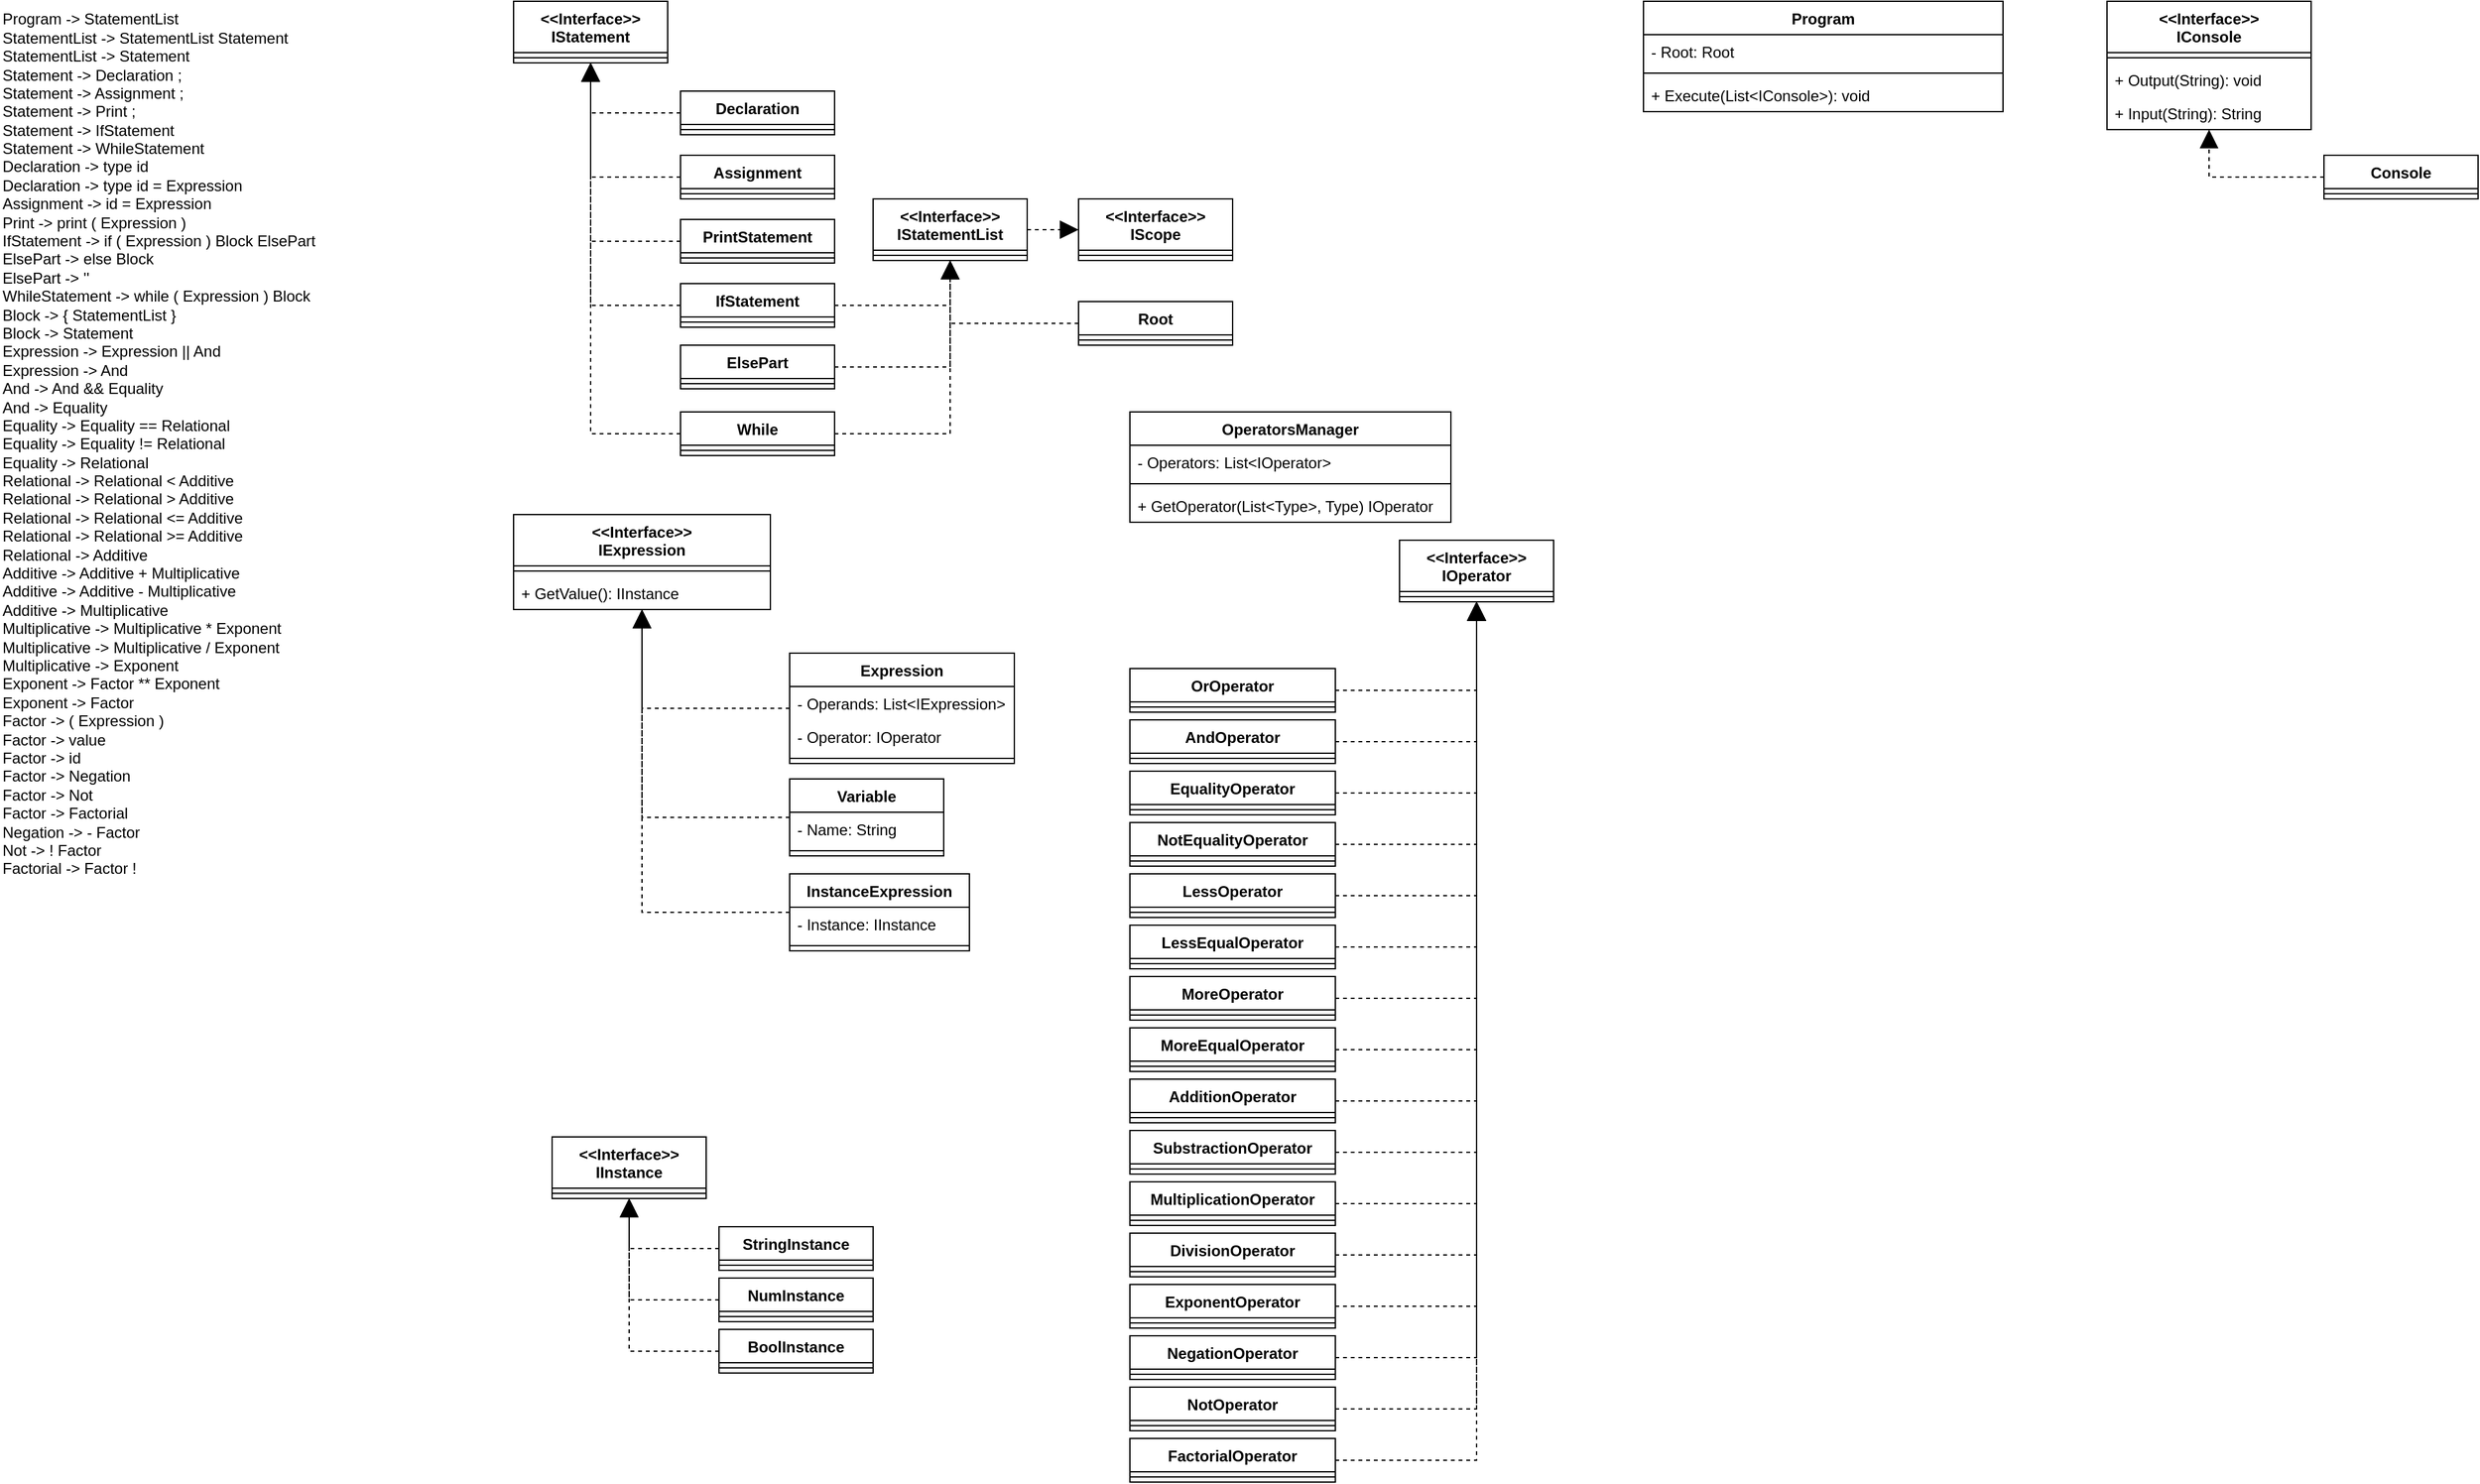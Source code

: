 <mxfile version="24.1.0" type="device">
  <diagram id="C5RBs43oDa-KdzZeNtuy" name="Page-1">
    <mxGraphModel dx="4540" dy="2347" grid="1" gridSize="10" guides="1" tooltips="1" connect="1" arrows="1" fold="1" page="1" pageScale="1" pageWidth="827" pageHeight="1169" math="0" shadow="0">
      <root>
        <mxCell id="WIyWlLk6GJQsqaUBKTNV-0" />
        <mxCell id="WIyWlLk6GJQsqaUBKTNV-1" parent="WIyWlLk6GJQsqaUBKTNV-0" />
        <mxCell id="Ax5wIYKiButKGOW5LQg--2" value="&amp;lt;&amp;lt;Interface&amp;gt;&amp;gt;&lt;br&gt;IStatement" style="swimlane;fontStyle=1;align=center;verticalAlign=top;childLayout=stackLayout;horizontal=1;startSize=40;horizontalStack=0;resizeParent=1;resizeParentMax=0;resizeLast=0;collapsible=1;marginBottom=0;whiteSpace=wrap;html=1;" parent="WIyWlLk6GJQsqaUBKTNV-1" vertex="1">
          <mxGeometry width="120" height="48" as="geometry">
            <mxRectangle x="430" y="60" width="110" height="40" as="alternateBounds" />
          </mxGeometry>
        </mxCell>
        <mxCell id="Ax5wIYKiButKGOW5LQg--3" value="" style="line;strokeWidth=1;fillColor=none;align=left;verticalAlign=middle;spacingTop=-1;spacingLeft=3;spacingRight=3;rotatable=0;labelPosition=right;points=[];portConstraint=eastwest;strokeColor=inherit;" parent="Ax5wIYKiButKGOW5LQg--2" vertex="1">
          <mxGeometry y="40" width="120" height="8" as="geometry" />
        </mxCell>
        <mxCell id="Ax5wIYKiButKGOW5LQg--4" value="&amp;lt;&amp;lt;Interface&amp;gt;&amp;gt;&lt;br&gt;IStatementList" style="swimlane;fontStyle=1;align=center;verticalAlign=top;childLayout=stackLayout;horizontal=1;startSize=40;horizontalStack=0;resizeParent=1;resizeParentMax=0;resizeLast=0;collapsible=1;marginBottom=0;whiteSpace=wrap;html=1;" parent="WIyWlLk6GJQsqaUBKTNV-1" vertex="1">
          <mxGeometry x="280" y="154" width="120" height="48" as="geometry">
            <mxRectangle x="430" y="60" width="110" height="40" as="alternateBounds" />
          </mxGeometry>
        </mxCell>
        <mxCell id="Ax5wIYKiButKGOW5LQg--5" value="" style="line;strokeWidth=1;fillColor=none;align=left;verticalAlign=middle;spacingTop=-1;spacingLeft=3;spacingRight=3;rotatable=0;labelPosition=right;points=[];portConstraint=eastwest;strokeColor=inherit;" parent="Ax5wIYKiButKGOW5LQg--4" vertex="1">
          <mxGeometry y="40" width="120" height="8" as="geometry" />
        </mxCell>
        <mxCell id="Ax5wIYKiButKGOW5LQg--6" value="Declaration" style="swimlane;fontStyle=1;align=center;verticalAlign=top;childLayout=stackLayout;horizontal=1;startSize=26;horizontalStack=0;resizeParent=1;resizeParentMax=0;resizeLast=0;collapsible=1;marginBottom=0;whiteSpace=wrap;html=1;" parent="WIyWlLk6GJQsqaUBKTNV-1" vertex="1">
          <mxGeometry x="130" y="70" width="120" height="34" as="geometry" />
        </mxCell>
        <mxCell id="Ax5wIYKiButKGOW5LQg--7" value="" style="line;strokeWidth=1;fillColor=none;align=left;verticalAlign=middle;spacingTop=-1;spacingLeft=3;spacingRight=3;rotatable=0;labelPosition=right;points=[];portConstraint=eastwest;strokeColor=inherit;" parent="Ax5wIYKiButKGOW5LQg--6" vertex="1">
          <mxGeometry y="26" width="120" height="8" as="geometry" />
        </mxCell>
        <mxCell id="Ax5wIYKiButKGOW5LQg--8" value="Assignment" style="swimlane;fontStyle=1;align=center;verticalAlign=top;childLayout=stackLayout;horizontal=1;startSize=26;horizontalStack=0;resizeParent=1;resizeParentMax=0;resizeLast=0;collapsible=1;marginBottom=0;whiteSpace=wrap;html=1;" parent="WIyWlLk6GJQsqaUBKTNV-1" vertex="1">
          <mxGeometry x="130" y="120" width="120" height="34" as="geometry" />
        </mxCell>
        <mxCell id="Ax5wIYKiButKGOW5LQg--9" value="" style="line;strokeWidth=1;fillColor=none;align=left;verticalAlign=middle;spacingTop=-1;spacingLeft=3;spacingRight=3;rotatable=0;labelPosition=right;points=[];portConstraint=eastwest;strokeColor=inherit;" parent="Ax5wIYKiButKGOW5LQg--8" vertex="1">
          <mxGeometry y="26" width="120" height="8" as="geometry" />
        </mxCell>
        <mxCell id="Ax5wIYKiButKGOW5LQg--10" value="" style="endArrow=block;dashed=1;endFill=1;endSize=12;html=1;rounded=0;edgeStyle=orthogonalEdgeStyle;elbow=vertical;" parent="WIyWlLk6GJQsqaUBKTNV-1" source="Ax5wIYKiButKGOW5LQg--6" target="Ax5wIYKiButKGOW5LQg--2" edge="1">
          <mxGeometry width="160" relative="1" as="geometry">
            <mxPoint x="250" y="30.0" as="sourcePoint" />
            <mxPoint x="360" y="30.0" as="targetPoint" />
          </mxGeometry>
        </mxCell>
        <mxCell id="Ax5wIYKiButKGOW5LQg--12" value="" style="endArrow=block;dashed=1;endFill=1;endSize=12;html=1;rounded=0;edgeStyle=orthogonalEdgeStyle;elbow=vertical;" parent="WIyWlLk6GJQsqaUBKTNV-1" source="Ax5wIYKiButKGOW5LQg--8" target="Ax5wIYKiButKGOW5LQg--2" edge="1">
          <mxGeometry width="160" relative="1" as="geometry">
            <mxPoint x="330" y="200.0" as="sourcePoint" />
            <mxPoint x="440" y="200.0" as="targetPoint" />
          </mxGeometry>
        </mxCell>
        <mxCell id="Ax5wIYKiButKGOW5LQg--13" value="PrintStatement" style="swimlane;fontStyle=1;align=center;verticalAlign=top;childLayout=stackLayout;horizontal=1;startSize=26;horizontalStack=0;resizeParent=1;resizeParentMax=0;resizeLast=0;collapsible=1;marginBottom=0;whiteSpace=wrap;html=1;" parent="WIyWlLk6GJQsqaUBKTNV-1" vertex="1">
          <mxGeometry x="130" y="170" width="120" height="34" as="geometry" />
        </mxCell>
        <mxCell id="Ax5wIYKiButKGOW5LQg--14" value="" style="line;strokeWidth=1;fillColor=none;align=left;verticalAlign=middle;spacingTop=-1;spacingLeft=3;spacingRight=3;rotatable=0;labelPosition=right;points=[];portConstraint=eastwest;strokeColor=inherit;" parent="Ax5wIYKiButKGOW5LQg--13" vertex="1">
          <mxGeometry y="26" width="120" height="8" as="geometry" />
        </mxCell>
        <mxCell id="Ax5wIYKiButKGOW5LQg--15" value="" style="endArrow=block;dashed=1;endFill=1;endSize=12;html=1;rounded=0;edgeStyle=orthogonalEdgeStyle;elbow=vertical;" parent="WIyWlLk6GJQsqaUBKTNV-1" source="Ax5wIYKiButKGOW5LQg--13" target="Ax5wIYKiButKGOW5LQg--2" edge="1">
          <mxGeometry width="160" relative="1" as="geometry">
            <mxPoint x="260" y="290.0" as="sourcePoint" />
            <mxPoint x="370" y="290.0" as="targetPoint" />
          </mxGeometry>
        </mxCell>
        <mxCell id="Ax5wIYKiButKGOW5LQg--18" value="While" style="swimlane;fontStyle=1;align=center;verticalAlign=top;childLayout=stackLayout;horizontal=1;startSize=26;horizontalStack=0;resizeParent=1;resizeParentMax=0;resizeLast=0;collapsible=1;marginBottom=0;whiteSpace=wrap;html=1;" parent="WIyWlLk6GJQsqaUBKTNV-1" vertex="1">
          <mxGeometry x="130" y="320" width="120" height="34" as="geometry" />
        </mxCell>
        <mxCell id="Ax5wIYKiButKGOW5LQg--19" value="" style="line;strokeWidth=1;fillColor=none;align=left;verticalAlign=middle;spacingTop=-1;spacingLeft=3;spacingRight=3;rotatable=0;labelPosition=right;points=[];portConstraint=eastwest;strokeColor=inherit;" parent="Ax5wIYKiButKGOW5LQg--18" vertex="1">
          <mxGeometry y="26" width="120" height="8" as="geometry" />
        </mxCell>
        <mxCell id="Ax5wIYKiButKGOW5LQg--21" value="" style="endArrow=block;dashed=1;endFill=1;endSize=12;html=1;rounded=0;edgeStyle=orthogonalEdgeStyle;elbow=vertical;" parent="WIyWlLk6GJQsqaUBKTNV-1" source="Ax5wIYKiButKGOW5LQg--18" target="Ax5wIYKiButKGOW5LQg--2" edge="1">
          <mxGeometry width="160" relative="1" as="geometry">
            <mxPoint x="40" y="290.0" as="sourcePoint" />
            <mxPoint x="150" y="290.0" as="targetPoint" />
          </mxGeometry>
        </mxCell>
        <mxCell id="Ax5wIYKiButKGOW5LQg--23" value="IfStatement" style="swimlane;fontStyle=1;align=center;verticalAlign=top;childLayout=stackLayout;horizontal=1;startSize=26;horizontalStack=0;resizeParent=1;resizeParentMax=0;resizeLast=0;collapsible=1;marginBottom=0;whiteSpace=wrap;html=1;" parent="WIyWlLk6GJQsqaUBKTNV-1" vertex="1">
          <mxGeometry x="130" y="220" width="120" height="34" as="geometry" />
        </mxCell>
        <mxCell id="Ax5wIYKiButKGOW5LQg--24" value="" style="line;strokeWidth=1;fillColor=none;align=left;verticalAlign=middle;spacingTop=-1;spacingLeft=3;spacingRight=3;rotatable=0;labelPosition=right;points=[];portConstraint=eastwest;strokeColor=inherit;" parent="Ax5wIYKiButKGOW5LQg--23" vertex="1">
          <mxGeometry y="26" width="120" height="8" as="geometry" />
        </mxCell>
        <mxCell id="Ax5wIYKiButKGOW5LQg--25" value="ElsePart" style="swimlane;fontStyle=1;align=center;verticalAlign=top;childLayout=stackLayout;horizontal=1;startSize=26;horizontalStack=0;resizeParent=1;resizeParentMax=0;resizeLast=0;collapsible=1;marginBottom=0;whiteSpace=wrap;html=1;" parent="WIyWlLk6GJQsqaUBKTNV-1" vertex="1">
          <mxGeometry x="130" y="268" width="120" height="34" as="geometry" />
        </mxCell>
        <mxCell id="Ax5wIYKiButKGOW5LQg--26" value="" style="line;strokeWidth=1;fillColor=none;align=left;verticalAlign=middle;spacingTop=-1;spacingLeft=3;spacingRight=3;rotatable=0;labelPosition=right;points=[];portConstraint=eastwest;strokeColor=inherit;" parent="Ax5wIYKiButKGOW5LQg--25" vertex="1">
          <mxGeometry y="26" width="120" height="8" as="geometry" />
        </mxCell>
        <mxCell id="Ax5wIYKiButKGOW5LQg--27" value="" style="endArrow=block;dashed=1;endFill=1;endSize=12;html=1;rounded=0;edgeStyle=orthogonalEdgeStyle;elbow=vertical;" parent="WIyWlLk6GJQsqaUBKTNV-1" source="Ax5wIYKiButKGOW5LQg--23" target="Ax5wIYKiButKGOW5LQg--2" edge="1">
          <mxGeometry width="160" relative="1" as="geometry">
            <mxPoint x="340" y="240.0" as="sourcePoint" />
            <mxPoint x="450" y="240.0" as="targetPoint" />
          </mxGeometry>
        </mxCell>
        <mxCell id="Ax5wIYKiButKGOW5LQg--29" value="" style="endArrow=block;dashed=1;endFill=1;endSize=12;html=1;rounded=0;edgeStyle=orthogonalEdgeStyle;elbow=vertical;" parent="WIyWlLk6GJQsqaUBKTNV-1" source="Ax5wIYKiButKGOW5LQg--23" target="Ax5wIYKiButKGOW5LQg--4" edge="1">
          <mxGeometry width="160" relative="1" as="geometry">
            <mxPoint x="330" y="330.0" as="sourcePoint" />
            <mxPoint x="440" y="330.0" as="targetPoint" />
          </mxGeometry>
        </mxCell>
        <mxCell id="Ax5wIYKiButKGOW5LQg--30" value="" style="endArrow=block;dashed=1;endFill=1;endSize=12;html=1;rounded=0;edgeStyle=orthogonalEdgeStyle;elbow=vertical;" parent="WIyWlLk6GJQsqaUBKTNV-1" source="Ax5wIYKiButKGOW5LQg--25" target="Ax5wIYKiButKGOW5LQg--4" edge="1">
          <mxGeometry width="160" relative="1" as="geometry">
            <mxPoint x="290" y="310.0" as="sourcePoint" />
            <mxPoint x="400" y="310.0" as="targetPoint" />
          </mxGeometry>
        </mxCell>
        <mxCell id="Ax5wIYKiButKGOW5LQg--31" value="" style="endArrow=block;dashed=1;endFill=1;endSize=12;html=1;rounded=0;edgeStyle=orthogonalEdgeStyle;elbow=vertical;" parent="WIyWlLk6GJQsqaUBKTNV-1" source="Ax5wIYKiButKGOW5LQg--18" target="Ax5wIYKiButKGOW5LQg--4" edge="1">
          <mxGeometry width="160" relative="1" as="geometry">
            <mxPoint x="210" y="390" as="sourcePoint" />
            <mxPoint x="320" y="390.0" as="targetPoint" />
          </mxGeometry>
        </mxCell>
        <mxCell id="Ax5wIYKiButKGOW5LQg--32" value="&amp;lt;&amp;lt;Interface&amp;gt;&amp;gt;&lt;br&gt;IScope" style="swimlane;fontStyle=1;align=center;verticalAlign=top;childLayout=stackLayout;horizontal=1;startSize=40;horizontalStack=0;resizeParent=1;resizeParentMax=0;resizeLast=0;collapsible=1;marginBottom=0;whiteSpace=wrap;html=1;" parent="WIyWlLk6GJQsqaUBKTNV-1" vertex="1">
          <mxGeometry x="440" y="154" width="120" height="48" as="geometry">
            <mxRectangle x="430" y="60" width="110" height="40" as="alternateBounds" />
          </mxGeometry>
        </mxCell>
        <mxCell id="Ax5wIYKiButKGOW5LQg--33" value="" style="line;strokeWidth=1;fillColor=none;align=left;verticalAlign=middle;spacingTop=-1;spacingLeft=3;spacingRight=3;rotatable=0;labelPosition=right;points=[];portConstraint=eastwest;strokeColor=inherit;" parent="Ax5wIYKiButKGOW5LQg--32" vertex="1">
          <mxGeometry y="40" width="120" height="8" as="geometry" />
        </mxCell>
        <mxCell id="Ax5wIYKiButKGOW5LQg--34" value="Root" style="swimlane;fontStyle=1;align=center;verticalAlign=top;childLayout=stackLayout;horizontal=1;startSize=26;horizontalStack=0;resizeParent=1;resizeParentMax=0;resizeLast=0;collapsible=1;marginBottom=0;whiteSpace=wrap;html=1;" parent="WIyWlLk6GJQsqaUBKTNV-1" vertex="1">
          <mxGeometry x="440" y="234" width="120" height="34" as="geometry" />
        </mxCell>
        <mxCell id="Ax5wIYKiButKGOW5LQg--35" value="" style="line;strokeWidth=1;fillColor=none;align=left;verticalAlign=middle;spacingTop=-1;spacingLeft=3;spacingRight=3;rotatable=0;labelPosition=right;points=[];portConstraint=eastwest;strokeColor=inherit;" parent="Ax5wIYKiButKGOW5LQg--34" vertex="1">
          <mxGeometry y="26" width="120" height="8" as="geometry" />
        </mxCell>
        <mxCell id="Ax5wIYKiButKGOW5LQg--37" value="" style="endArrow=block;dashed=1;endFill=1;endSize=12;html=1;rounded=0;edgeStyle=orthogonalEdgeStyle;elbow=vertical;" parent="WIyWlLk6GJQsqaUBKTNV-1" source="Ax5wIYKiButKGOW5LQg--4" target="Ax5wIYKiButKGOW5LQg--32" edge="1">
          <mxGeometry width="160" relative="1" as="geometry">
            <mxPoint x="440" y="250.0" as="sourcePoint" />
            <mxPoint x="550" y="250.0" as="targetPoint" />
          </mxGeometry>
        </mxCell>
        <mxCell id="Ax5wIYKiButKGOW5LQg--38" value="" style="endArrow=block;dashed=1;endFill=1;endSize=12;html=1;rounded=0;edgeStyle=orthogonalEdgeStyle;elbow=vertical;" parent="WIyWlLk6GJQsqaUBKTNV-1" source="Ax5wIYKiButKGOW5LQg--34" target="Ax5wIYKiButKGOW5LQg--4" edge="1">
          <mxGeometry width="160" relative="1" as="geometry">
            <mxPoint x="330" y="420.0" as="sourcePoint" />
            <mxPoint x="440" y="420.0" as="targetPoint" />
          </mxGeometry>
        </mxCell>
        <mxCell id="Ax5wIYKiButKGOW5LQg--42" value="&lt;div&gt;Program -&amp;gt; StatementList&lt;/div&gt;&lt;div&gt;StatementList -&amp;gt; StatementList Statement&lt;/div&gt;&lt;div&gt;StatementList -&amp;gt; Statement&lt;/div&gt;&lt;div&gt;Statement -&amp;gt; Declaration ;&lt;/div&gt;&lt;div&gt;Statement -&amp;gt; Assignment ;&lt;/div&gt;&lt;div&gt;Statement -&amp;gt; Print ;&lt;/div&gt;&lt;div&gt;Statement -&amp;gt; IfStatement&lt;/div&gt;&lt;div&gt;Statement -&amp;gt; WhileStatement&lt;/div&gt;&lt;div&gt;Declaration -&amp;gt; type id&lt;/div&gt;&lt;div&gt;Declaration -&amp;gt; type id = Expression&lt;/div&gt;&lt;div&gt;Assignment -&amp;gt; id = Expression&lt;/div&gt;&lt;div&gt;Print -&amp;gt; print ( Expression )&lt;/div&gt;&lt;div&gt;IfStatement -&amp;gt; if ( Expression ) Block ElsePart&lt;/div&gt;&lt;div&gt;ElsePart -&amp;gt; else Block&lt;/div&gt;&lt;div&gt;ElsePart -&amp;gt; &#39;&#39;&lt;/div&gt;&lt;div&gt;WhileStatement -&amp;gt; while ( Expression ) Block&lt;/div&gt;&lt;div&gt;Block -&amp;gt; { StatementList }&lt;/div&gt;&lt;div&gt;Block -&amp;gt; Statement&lt;/div&gt;&lt;div&gt;Expression -&amp;gt; Expression || And&lt;/div&gt;&lt;div&gt;Expression -&amp;gt; And&lt;/div&gt;&lt;div&gt;And -&amp;gt; And &amp;amp;&amp;amp; Equality&lt;/div&gt;&lt;div&gt;And -&amp;gt; Equality&lt;/div&gt;&lt;div&gt;Equality -&amp;gt; Equality == Relational&lt;/div&gt;&lt;div&gt;Equality -&amp;gt; Equality != Relational&lt;/div&gt;&lt;div&gt;Equality -&amp;gt; Relational&lt;/div&gt;&lt;div&gt;Relational -&amp;gt; Relational &amp;lt; Additive&lt;/div&gt;&lt;div&gt;Relational -&amp;gt; Relational &amp;gt; Additive&lt;/div&gt;&lt;div&gt;Relational -&amp;gt; Relational &amp;lt;= Additive&lt;/div&gt;&lt;div&gt;Relational -&amp;gt; Relational &amp;gt;= Additive&lt;/div&gt;&lt;div&gt;Relational -&amp;gt; Additive&lt;/div&gt;&lt;div&gt;Additive -&amp;gt; Additive + Multiplicative&lt;/div&gt;&lt;div&gt;Additive -&amp;gt; Additive - Multiplicative&lt;/div&gt;&lt;div&gt;Additive -&amp;gt; Multiplicative&lt;/div&gt;&lt;div&gt;Multiplicative -&amp;gt; Multiplicative * Exponent&lt;/div&gt;&lt;div&gt;Multiplicative -&amp;gt; Multiplicative / Exponent&lt;/div&gt;&lt;div&gt;Multiplicative -&amp;gt; Exponent&lt;/div&gt;&lt;div&gt;Exponent -&amp;gt; Factor ** Exponent&lt;/div&gt;&lt;div&gt;Exponent -&amp;gt; Factor&lt;/div&gt;&lt;div&gt;Factor -&amp;gt; ( Expression )&lt;/div&gt;&lt;div&gt;Factor -&amp;gt; value&lt;/div&gt;&lt;div&gt;Factor -&amp;gt; id&lt;/div&gt;&lt;div&gt;Factor -&amp;gt; Negation&lt;/div&gt;&lt;div&gt;Factor -&amp;gt; Not&lt;/div&gt;&lt;div&gt;Factor -&amp;gt; Factorial&lt;/div&gt;&lt;div&gt;Negation -&amp;gt; - Factor&lt;/div&gt;&lt;div&gt;Not -&amp;gt; ! Factor&lt;/div&gt;&lt;div&gt;Factorial -&amp;gt; Factor !&lt;/div&gt;&lt;div&gt;&lt;/div&gt;" style="text;html=1;align=left;verticalAlign=middle;resizable=0;points=[];autosize=1;strokeColor=none;fillColor=none;" parent="WIyWlLk6GJQsqaUBKTNV-1" vertex="1">
          <mxGeometry x="-400" width="270" height="690" as="geometry" />
        </mxCell>
        <mxCell id="n7szS4Y07oMh0RmyHEz_-0" value="&amp;lt;&amp;lt;Interface&amp;gt;&amp;gt;&lt;br&gt;IExpression" style="swimlane;fontStyle=1;align=center;verticalAlign=top;childLayout=stackLayout;horizontal=1;startSize=40;horizontalStack=0;resizeParent=1;resizeParentMax=0;resizeLast=0;collapsible=1;marginBottom=0;whiteSpace=wrap;html=1;" parent="WIyWlLk6GJQsqaUBKTNV-1" vertex="1">
          <mxGeometry y="400" width="200" height="74" as="geometry">
            <mxRectangle x="430" y="60" width="110" height="40" as="alternateBounds" />
          </mxGeometry>
        </mxCell>
        <mxCell id="n7szS4Y07oMh0RmyHEz_-1" value="" style="line;strokeWidth=1;fillColor=none;align=left;verticalAlign=middle;spacingTop=-1;spacingLeft=3;spacingRight=3;rotatable=0;labelPosition=right;points=[];portConstraint=eastwest;strokeColor=inherit;" parent="n7szS4Y07oMh0RmyHEz_-0" vertex="1">
          <mxGeometry y="40" width="200" height="8" as="geometry" />
        </mxCell>
        <mxCell id="n7szS4Y07oMh0RmyHEz_-4" value="+ GetValue(): IInstance" style="text;strokeColor=none;fillColor=none;align=left;verticalAlign=top;spacingLeft=4;spacingRight=4;overflow=hidden;rotatable=0;points=[[0,0.5],[1,0.5]];portConstraint=eastwest;whiteSpace=wrap;html=1;" parent="n7szS4Y07oMh0RmyHEz_-0" vertex="1">
          <mxGeometry y="48" width="200" height="26" as="geometry" />
        </mxCell>
        <mxCell id="n7szS4Y07oMh0RmyHEz_-5" value="&amp;lt;&amp;lt;Interface&amp;gt;&amp;gt;&lt;br&gt;IInstance" style="swimlane;fontStyle=1;align=center;verticalAlign=top;childLayout=stackLayout;horizontal=1;startSize=40;horizontalStack=0;resizeParent=1;resizeParentMax=0;resizeLast=0;collapsible=1;marginBottom=0;whiteSpace=wrap;html=1;" parent="WIyWlLk6GJQsqaUBKTNV-1" vertex="1">
          <mxGeometry x="30" y="885" width="120" height="48" as="geometry">
            <mxRectangle x="430" y="60" width="110" height="40" as="alternateBounds" />
          </mxGeometry>
        </mxCell>
        <mxCell id="n7szS4Y07oMh0RmyHEz_-6" value="" style="line;strokeWidth=1;fillColor=none;align=left;verticalAlign=middle;spacingTop=-1;spacingLeft=3;spacingRight=3;rotatable=0;labelPosition=right;points=[];portConstraint=eastwest;strokeColor=inherit;" parent="n7szS4Y07oMh0RmyHEz_-5" vertex="1">
          <mxGeometry y="40" width="120" height="8" as="geometry" />
        </mxCell>
        <mxCell id="n7szS4Y07oMh0RmyHEz_-7" value="StringInstance" style="swimlane;fontStyle=1;align=center;verticalAlign=top;childLayout=stackLayout;horizontal=1;startSize=26;horizontalStack=0;resizeParent=1;resizeParentMax=0;resizeLast=0;collapsible=1;marginBottom=0;whiteSpace=wrap;html=1;" parent="WIyWlLk6GJQsqaUBKTNV-1" vertex="1">
          <mxGeometry x="160" y="955" width="120" height="34" as="geometry" />
        </mxCell>
        <mxCell id="n7szS4Y07oMh0RmyHEz_-8" value="" style="line;strokeWidth=1;fillColor=none;align=left;verticalAlign=middle;spacingTop=-1;spacingLeft=3;spacingRight=3;rotatable=0;labelPosition=right;points=[];portConstraint=eastwest;strokeColor=inherit;" parent="n7szS4Y07oMh0RmyHEz_-7" vertex="1">
          <mxGeometry y="26" width="120" height="8" as="geometry" />
        </mxCell>
        <mxCell id="n7szS4Y07oMh0RmyHEz_-11" value="NumInstance" style="swimlane;fontStyle=1;align=center;verticalAlign=top;childLayout=stackLayout;horizontal=1;startSize=26;horizontalStack=0;resizeParent=1;resizeParentMax=0;resizeLast=0;collapsible=1;marginBottom=0;whiteSpace=wrap;html=1;" parent="WIyWlLk6GJQsqaUBKTNV-1" vertex="1">
          <mxGeometry x="160" y="995" width="120" height="34" as="geometry" />
        </mxCell>
        <mxCell id="n7szS4Y07oMh0RmyHEz_-12" value="" style="line;strokeWidth=1;fillColor=none;align=left;verticalAlign=middle;spacingTop=-1;spacingLeft=3;spacingRight=3;rotatable=0;labelPosition=right;points=[];portConstraint=eastwest;strokeColor=inherit;" parent="n7szS4Y07oMh0RmyHEz_-11" vertex="1">
          <mxGeometry y="26" width="120" height="8" as="geometry" />
        </mxCell>
        <mxCell id="n7szS4Y07oMh0RmyHEz_-13" value="BoolInstance" style="swimlane;fontStyle=1;align=center;verticalAlign=top;childLayout=stackLayout;horizontal=1;startSize=26;horizontalStack=0;resizeParent=1;resizeParentMax=0;resizeLast=0;collapsible=1;marginBottom=0;whiteSpace=wrap;html=1;" parent="WIyWlLk6GJQsqaUBKTNV-1" vertex="1">
          <mxGeometry x="160" y="1035" width="120" height="34" as="geometry" />
        </mxCell>
        <mxCell id="n7szS4Y07oMh0RmyHEz_-14" value="" style="line;strokeWidth=1;fillColor=none;align=left;verticalAlign=middle;spacingTop=-1;spacingLeft=3;spacingRight=3;rotatable=0;labelPosition=right;points=[];portConstraint=eastwest;strokeColor=inherit;" parent="n7szS4Y07oMh0RmyHEz_-13" vertex="1">
          <mxGeometry y="26" width="120" height="8" as="geometry" />
        </mxCell>
        <mxCell id="n7szS4Y07oMh0RmyHEz_-15" value="" style="endArrow=block;dashed=1;endFill=1;endSize=12;html=1;rounded=0;edgeStyle=orthogonalEdgeStyle;elbow=vertical;" parent="WIyWlLk6GJQsqaUBKTNV-1" source="n7szS4Y07oMh0RmyHEz_-7" target="n7szS4Y07oMh0RmyHEz_-5" edge="1">
          <mxGeometry width="160" relative="1" as="geometry">
            <mxPoint x="345" y="883.0" as="sourcePoint" />
            <mxPoint x="455" y="883.0" as="targetPoint" />
          </mxGeometry>
        </mxCell>
        <mxCell id="n7szS4Y07oMh0RmyHEz_-16" value="" style="endArrow=block;dashed=1;endFill=1;endSize=12;html=1;rounded=0;edgeStyle=orthogonalEdgeStyle;elbow=vertical;" parent="WIyWlLk6GJQsqaUBKTNV-1" source="n7szS4Y07oMh0RmyHEz_-11" target="n7szS4Y07oMh0RmyHEz_-5" edge="1">
          <mxGeometry width="160" relative="1" as="geometry">
            <mxPoint x="315" y="923.0" as="sourcePoint" />
            <mxPoint x="425" y="923.0" as="targetPoint" />
          </mxGeometry>
        </mxCell>
        <mxCell id="n7szS4Y07oMh0RmyHEz_-17" value="" style="endArrow=block;dashed=1;endFill=1;endSize=12;html=1;rounded=0;edgeStyle=orthogonalEdgeStyle;elbow=vertical;" parent="WIyWlLk6GJQsqaUBKTNV-1" source="n7szS4Y07oMh0RmyHEz_-13" target="n7szS4Y07oMh0RmyHEz_-5" edge="1">
          <mxGeometry width="160" relative="1" as="geometry">
            <mxPoint x="325" y="963.0" as="sourcePoint" />
            <mxPoint x="435" y="963.0" as="targetPoint" />
          </mxGeometry>
        </mxCell>
        <mxCell id="n7szS4Y07oMh0RmyHEz_-18" value="OrOperator" style="swimlane;fontStyle=1;align=center;verticalAlign=top;childLayout=stackLayout;horizontal=1;startSize=26;horizontalStack=0;resizeParent=1;resizeParentMax=0;resizeLast=0;collapsible=1;marginBottom=0;whiteSpace=wrap;html=1;" parent="WIyWlLk6GJQsqaUBKTNV-1" vertex="1">
          <mxGeometry x="480" y="520" width="160" height="34" as="geometry" />
        </mxCell>
        <mxCell id="n7szS4Y07oMh0RmyHEz_-19" value="" style="line;strokeWidth=1;fillColor=none;align=left;verticalAlign=middle;spacingTop=-1;spacingLeft=3;spacingRight=3;rotatable=0;labelPosition=right;points=[];portConstraint=eastwest;strokeColor=inherit;" parent="n7szS4Y07oMh0RmyHEz_-18" vertex="1">
          <mxGeometry y="26" width="160" height="8" as="geometry" />
        </mxCell>
        <mxCell id="n7szS4Y07oMh0RmyHEz_-22" value="AndOperator" style="swimlane;fontStyle=1;align=center;verticalAlign=top;childLayout=stackLayout;horizontal=1;startSize=26;horizontalStack=0;resizeParent=1;resizeParentMax=0;resizeLast=0;collapsible=1;marginBottom=0;whiteSpace=wrap;html=1;" parent="WIyWlLk6GJQsqaUBKTNV-1" vertex="1">
          <mxGeometry x="480" y="560" width="160" height="34" as="geometry" />
        </mxCell>
        <mxCell id="n7szS4Y07oMh0RmyHEz_-23" value="" style="line;strokeWidth=1;fillColor=none;align=left;verticalAlign=middle;spacingTop=-1;spacingLeft=3;spacingRight=3;rotatable=0;labelPosition=right;points=[];portConstraint=eastwest;strokeColor=inherit;" parent="n7szS4Y07oMh0RmyHEz_-22" vertex="1">
          <mxGeometry y="26" width="160" height="8" as="geometry" />
        </mxCell>
        <mxCell id="n7szS4Y07oMh0RmyHEz_-27" value="EqualityOperator" style="swimlane;fontStyle=1;align=center;verticalAlign=top;childLayout=stackLayout;horizontal=1;startSize=26;horizontalStack=0;resizeParent=1;resizeParentMax=0;resizeLast=0;collapsible=1;marginBottom=0;whiteSpace=wrap;html=1;" parent="WIyWlLk6GJQsqaUBKTNV-1" vertex="1">
          <mxGeometry x="480" y="600" width="160" height="34" as="geometry" />
        </mxCell>
        <mxCell id="n7szS4Y07oMh0RmyHEz_-28" value="" style="line;strokeWidth=1;fillColor=none;align=left;verticalAlign=middle;spacingTop=-1;spacingLeft=3;spacingRight=3;rotatable=0;labelPosition=right;points=[];portConstraint=eastwest;strokeColor=inherit;" parent="n7szS4Y07oMh0RmyHEz_-27" vertex="1">
          <mxGeometry y="26" width="160" height="8" as="geometry" />
        </mxCell>
        <mxCell id="n7szS4Y07oMh0RmyHEz_-30" value="NotEqualityOperator" style="swimlane;fontStyle=1;align=center;verticalAlign=top;childLayout=stackLayout;horizontal=1;startSize=26;horizontalStack=0;resizeParent=1;resizeParentMax=0;resizeLast=0;collapsible=1;marginBottom=0;whiteSpace=wrap;html=1;" parent="WIyWlLk6GJQsqaUBKTNV-1" vertex="1">
          <mxGeometry x="480" y="640" width="160" height="34" as="geometry" />
        </mxCell>
        <mxCell id="n7szS4Y07oMh0RmyHEz_-31" value="" style="line;strokeWidth=1;fillColor=none;align=left;verticalAlign=middle;spacingTop=-1;spacingLeft=3;spacingRight=3;rotatable=0;labelPosition=right;points=[];portConstraint=eastwest;strokeColor=inherit;" parent="n7szS4Y07oMh0RmyHEz_-30" vertex="1">
          <mxGeometry y="26" width="160" height="8" as="geometry" />
        </mxCell>
        <mxCell id="n7szS4Y07oMh0RmyHEz_-33" value="LessOperator" style="swimlane;fontStyle=1;align=center;verticalAlign=top;childLayout=stackLayout;horizontal=1;startSize=26;horizontalStack=0;resizeParent=1;resizeParentMax=0;resizeLast=0;collapsible=1;marginBottom=0;whiteSpace=wrap;html=1;" parent="WIyWlLk6GJQsqaUBKTNV-1" vertex="1">
          <mxGeometry x="480" y="680" width="160" height="34" as="geometry" />
        </mxCell>
        <mxCell id="n7szS4Y07oMh0RmyHEz_-34" value="" style="line;strokeWidth=1;fillColor=none;align=left;verticalAlign=middle;spacingTop=-1;spacingLeft=3;spacingRight=3;rotatable=0;labelPosition=right;points=[];portConstraint=eastwest;strokeColor=inherit;" parent="n7szS4Y07oMh0RmyHEz_-33" vertex="1">
          <mxGeometry y="26" width="160" height="8" as="geometry" />
        </mxCell>
        <mxCell id="n7szS4Y07oMh0RmyHEz_-36" value="LessEqualOperator" style="swimlane;fontStyle=1;align=center;verticalAlign=top;childLayout=stackLayout;horizontal=1;startSize=26;horizontalStack=0;resizeParent=1;resizeParentMax=0;resizeLast=0;collapsible=1;marginBottom=0;whiteSpace=wrap;html=1;" parent="WIyWlLk6GJQsqaUBKTNV-1" vertex="1">
          <mxGeometry x="480" y="720" width="160" height="34" as="geometry" />
        </mxCell>
        <mxCell id="n7szS4Y07oMh0RmyHEz_-37" value="" style="line;strokeWidth=1;fillColor=none;align=left;verticalAlign=middle;spacingTop=-1;spacingLeft=3;spacingRight=3;rotatable=0;labelPosition=right;points=[];portConstraint=eastwest;strokeColor=inherit;" parent="n7szS4Y07oMh0RmyHEz_-36" vertex="1">
          <mxGeometry y="26" width="160" height="8" as="geometry" />
        </mxCell>
        <mxCell id="n7szS4Y07oMh0RmyHEz_-39" value="MoreOperator" style="swimlane;fontStyle=1;align=center;verticalAlign=top;childLayout=stackLayout;horizontal=1;startSize=26;horizontalStack=0;resizeParent=1;resizeParentMax=0;resizeLast=0;collapsible=1;marginBottom=0;whiteSpace=wrap;html=1;" parent="WIyWlLk6GJQsqaUBKTNV-1" vertex="1">
          <mxGeometry x="480" y="760" width="160" height="34" as="geometry" />
        </mxCell>
        <mxCell id="n7szS4Y07oMh0RmyHEz_-40" value="" style="line;strokeWidth=1;fillColor=none;align=left;verticalAlign=middle;spacingTop=-1;spacingLeft=3;spacingRight=3;rotatable=0;labelPosition=right;points=[];portConstraint=eastwest;strokeColor=inherit;" parent="n7szS4Y07oMh0RmyHEz_-39" vertex="1">
          <mxGeometry y="26" width="160" height="8" as="geometry" />
        </mxCell>
        <mxCell id="n7szS4Y07oMh0RmyHEz_-42" value="MoreEqualOperator" style="swimlane;fontStyle=1;align=center;verticalAlign=top;childLayout=stackLayout;horizontal=1;startSize=26;horizontalStack=0;resizeParent=1;resizeParentMax=0;resizeLast=0;collapsible=1;marginBottom=0;whiteSpace=wrap;html=1;" parent="WIyWlLk6GJQsqaUBKTNV-1" vertex="1">
          <mxGeometry x="480" y="800" width="160" height="34" as="geometry" />
        </mxCell>
        <mxCell id="n7szS4Y07oMh0RmyHEz_-43" value="" style="line;strokeWidth=1;fillColor=none;align=left;verticalAlign=middle;spacingTop=-1;spacingLeft=3;spacingRight=3;rotatable=0;labelPosition=right;points=[];portConstraint=eastwest;strokeColor=inherit;" parent="n7szS4Y07oMh0RmyHEz_-42" vertex="1">
          <mxGeometry y="26" width="160" height="8" as="geometry" />
        </mxCell>
        <mxCell id="n7szS4Y07oMh0RmyHEz_-45" value="AdditionOperator" style="swimlane;fontStyle=1;align=center;verticalAlign=top;childLayout=stackLayout;horizontal=1;startSize=26;horizontalStack=0;resizeParent=1;resizeParentMax=0;resizeLast=0;collapsible=1;marginBottom=0;whiteSpace=wrap;html=1;" parent="WIyWlLk6GJQsqaUBKTNV-1" vertex="1">
          <mxGeometry x="480" y="840" width="160" height="34" as="geometry" />
        </mxCell>
        <mxCell id="n7szS4Y07oMh0RmyHEz_-46" value="" style="line;strokeWidth=1;fillColor=none;align=left;verticalAlign=middle;spacingTop=-1;spacingLeft=3;spacingRight=3;rotatable=0;labelPosition=right;points=[];portConstraint=eastwest;strokeColor=inherit;" parent="n7szS4Y07oMh0RmyHEz_-45" vertex="1">
          <mxGeometry y="26" width="160" height="8" as="geometry" />
        </mxCell>
        <mxCell id="n7szS4Y07oMh0RmyHEz_-48" value="SubstractionOperator" style="swimlane;fontStyle=1;align=center;verticalAlign=top;childLayout=stackLayout;horizontal=1;startSize=26;horizontalStack=0;resizeParent=1;resizeParentMax=0;resizeLast=0;collapsible=1;marginBottom=0;whiteSpace=wrap;html=1;" parent="WIyWlLk6GJQsqaUBKTNV-1" vertex="1">
          <mxGeometry x="480" y="880" width="160" height="34" as="geometry" />
        </mxCell>
        <mxCell id="n7szS4Y07oMh0RmyHEz_-49" value="" style="line;strokeWidth=1;fillColor=none;align=left;verticalAlign=middle;spacingTop=-1;spacingLeft=3;spacingRight=3;rotatable=0;labelPosition=right;points=[];portConstraint=eastwest;strokeColor=inherit;" parent="n7szS4Y07oMh0RmyHEz_-48" vertex="1">
          <mxGeometry y="26" width="160" height="8" as="geometry" />
        </mxCell>
        <mxCell id="n7szS4Y07oMh0RmyHEz_-51" value="MultiplicationOperator" style="swimlane;fontStyle=1;align=center;verticalAlign=top;childLayout=stackLayout;horizontal=1;startSize=26;horizontalStack=0;resizeParent=1;resizeParentMax=0;resizeLast=0;collapsible=1;marginBottom=0;whiteSpace=wrap;html=1;" parent="WIyWlLk6GJQsqaUBKTNV-1" vertex="1">
          <mxGeometry x="480" y="920" width="160" height="34" as="geometry" />
        </mxCell>
        <mxCell id="n7szS4Y07oMh0RmyHEz_-52" value="" style="line;strokeWidth=1;fillColor=none;align=left;verticalAlign=middle;spacingTop=-1;spacingLeft=3;spacingRight=3;rotatable=0;labelPosition=right;points=[];portConstraint=eastwest;strokeColor=inherit;" parent="n7szS4Y07oMh0RmyHEz_-51" vertex="1">
          <mxGeometry y="26" width="160" height="8" as="geometry" />
        </mxCell>
        <mxCell id="n7szS4Y07oMh0RmyHEz_-54" value="DivisionOperator" style="swimlane;fontStyle=1;align=center;verticalAlign=top;childLayout=stackLayout;horizontal=1;startSize=26;horizontalStack=0;resizeParent=1;resizeParentMax=0;resizeLast=0;collapsible=1;marginBottom=0;whiteSpace=wrap;html=1;" parent="WIyWlLk6GJQsqaUBKTNV-1" vertex="1">
          <mxGeometry x="480" y="960" width="160" height="34" as="geometry" />
        </mxCell>
        <mxCell id="n7szS4Y07oMh0RmyHEz_-55" value="" style="line;strokeWidth=1;fillColor=none;align=left;verticalAlign=middle;spacingTop=-1;spacingLeft=3;spacingRight=3;rotatable=0;labelPosition=right;points=[];portConstraint=eastwest;strokeColor=inherit;" parent="n7szS4Y07oMh0RmyHEz_-54" vertex="1">
          <mxGeometry y="26" width="160" height="8" as="geometry" />
        </mxCell>
        <mxCell id="n7szS4Y07oMh0RmyHEz_-57" value="ExponentOperator" style="swimlane;fontStyle=1;align=center;verticalAlign=top;childLayout=stackLayout;horizontal=1;startSize=26;horizontalStack=0;resizeParent=1;resizeParentMax=0;resizeLast=0;collapsible=1;marginBottom=0;whiteSpace=wrap;html=1;" parent="WIyWlLk6GJQsqaUBKTNV-1" vertex="1">
          <mxGeometry x="480" y="1000" width="160" height="34" as="geometry" />
        </mxCell>
        <mxCell id="n7szS4Y07oMh0RmyHEz_-58" value="" style="line;strokeWidth=1;fillColor=none;align=left;verticalAlign=middle;spacingTop=-1;spacingLeft=3;spacingRight=3;rotatable=0;labelPosition=right;points=[];portConstraint=eastwest;strokeColor=inherit;" parent="n7szS4Y07oMh0RmyHEz_-57" vertex="1">
          <mxGeometry y="26" width="160" height="8" as="geometry" />
        </mxCell>
        <mxCell id="n7szS4Y07oMh0RmyHEz_-60" value="NegationOperator" style="swimlane;fontStyle=1;align=center;verticalAlign=top;childLayout=stackLayout;horizontal=1;startSize=26;horizontalStack=0;resizeParent=1;resizeParentMax=0;resizeLast=0;collapsible=1;marginBottom=0;whiteSpace=wrap;html=1;" parent="WIyWlLk6GJQsqaUBKTNV-1" vertex="1">
          <mxGeometry x="480" y="1040" width="160" height="34" as="geometry" />
        </mxCell>
        <mxCell id="n7szS4Y07oMh0RmyHEz_-61" value="" style="line;strokeWidth=1;fillColor=none;align=left;verticalAlign=middle;spacingTop=-1;spacingLeft=3;spacingRight=3;rotatable=0;labelPosition=right;points=[];portConstraint=eastwest;strokeColor=inherit;" parent="n7szS4Y07oMh0RmyHEz_-60" vertex="1">
          <mxGeometry y="26" width="160" height="8" as="geometry" />
        </mxCell>
        <mxCell id="n7szS4Y07oMh0RmyHEz_-63" value="NotOperator" style="swimlane;fontStyle=1;align=center;verticalAlign=top;childLayout=stackLayout;horizontal=1;startSize=26;horizontalStack=0;resizeParent=1;resizeParentMax=0;resizeLast=0;collapsible=1;marginBottom=0;whiteSpace=wrap;html=1;" parent="WIyWlLk6GJQsqaUBKTNV-1" vertex="1">
          <mxGeometry x="480" y="1080" width="160" height="34" as="geometry" />
        </mxCell>
        <mxCell id="n7szS4Y07oMh0RmyHEz_-64" value="" style="line;strokeWidth=1;fillColor=none;align=left;verticalAlign=middle;spacingTop=-1;spacingLeft=3;spacingRight=3;rotatable=0;labelPosition=right;points=[];portConstraint=eastwest;strokeColor=inherit;" parent="n7szS4Y07oMh0RmyHEz_-63" vertex="1">
          <mxGeometry y="26" width="160" height="8" as="geometry" />
        </mxCell>
        <mxCell id="n7szS4Y07oMh0RmyHEz_-65" value="FactorialOperator" style="swimlane;fontStyle=1;align=center;verticalAlign=top;childLayout=stackLayout;horizontal=1;startSize=26;horizontalStack=0;resizeParent=1;resizeParentMax=0;resizeLast=0;collapsible=1;marginBottom=0;whiteSpace=wrap;html=1;" parent="WIyWlLk6GJQsqaUBKTNV-1" vertex="1">
          <mxGeometry x="480" y="1120" width="160" height="34" as="geometry" />
        </mxCell>
        <mxCell id="n7szS4Y07oMh0RmyHEz_-66" value="" style="line;strokeWidth=1;fillColor=none;align=left;verticalAlign=middle;spacingTop=-1;spacingLeft=3;spacingRight=3;rotatable=0;labelPosition=right;points=[];portConstraint=eastwest;strokeColor=inherit;" parent="n7szS4Y07oMh0RmyHEz_-65" vertex="1">
          <mxGeometry y="26" width="160" height="8" as="geometry" />
        </mxCell>
        <mxCell id="iA8xY0mXOLHFMHuDv2xf-0" value="OperatorsManager" style="swimlane;fontStyle=1;align=center;verticalAlign=top;childLayout=stackLayout;horizontal=1;startSize=26;horizontalStack=0;resizeParent=1;resizeParentMax=0;resizeLast=0;collapsible=1;marginBottom=0;whiteSpace=wrap;html=1;" parent="WIyWlLk6GJQsqaUBKTNV-1" vertex="1">
          <mxGeometry x="480" y="320" width="250" height="86" as="geometry" />
        </mxCell>
        <mxCell id="iA8xY0mXOLHFMHuDv2xf-42" value="- Operators: List&amp;lt;IOperator&amp;gt;" style="text;strokeColor=none;fillColor=none;align=left;verticalAlign=top;spacingLeft=4;spacingRight=4;overflow=hidden;rotatable=0;points=[[0,0.5],[1,0.5]];portConstraint=eastwest;whiteSpace=wrap;html=1;" parent="iA8xY0mXOLHFMHuDv2xf-0" vertex="1">
          <mxGeometry y="26" width="250" height="26" as="geometry" />
        </mxCell>
        <mxCell id="iA8xY0mXOLHFMHuDv2xf-1" value="" style="line;strokeWidth=1;fillColor=none;align=left;verticalAlign=middle;spacingTop=-1;spacingLeft=3;spacingRight=3;rotatable=0;labelPosition=right;points=[];portConstraint=eastwest;strokeColor=inherit;" parent="iA8xY0mXOLHFMHuDv2xf-0" vertex="1">
          <mxGeometry y="52" width="250" height="8" as="geometry" />
        </mxCell>
        <mxCell id="iA8xY0mXOLHFMHuDv2xf-43" value="+ GetOperator(List&amp;lt;Type&amp;gt;, Type) IOperator" style="text;strokeColor=none;fillColor=none;align=left;verticalAlign=top;spacingLeft=4;spacingRight=4;overflow=hidden;rotatable=0;points=[[0,0.5],[1,0.5]];portConstraint=eastwest;whiteSpace=wrap;html=1;" parent="iA8xY0mXOLHFMHuDv2xf-0" vertex="1">
          <mxGeometry y="60" width="250" height="26" as="geometry" />
        </mxCell>
        <mxCell id="iA8xY0mXOLHFMHuDv2xf-6" value="Variable" style="swimlane;fontStyle=1;align=center;verticalAlign=top;childLayout=stackLayout;horizontal=1;startSize=26;horizontalStack=0;resizeParent=1;resizeParentMax=0;resizeLast=0;collapsible=1;marginBottom=0;whiteSpace=wrap;html=1;" parent="WIyWlLk6GJQsqaUBKTNV-1" vertex="1">
          <mxGeometry x="215" y="606" width="120" height="60" as="geometry" />
        </mxCell>
        <mxCell id="iA8xY0mXOLHFMHuDv2xf-21" value="- Name: String" style="text;strokeColor=none;fillColor=none;align=left;verticalAlign=top;spacingLeft=4;spacingRight=4;overflow=hidden;rotatable=0;points=[[0,0.5],[1,0.5]];portConstraint=eastwest;whiteSpace=wrap;html=1;" parent="iA8xY0mXOLHFMHuDv2xf-6" vertex="1">
          <mxGeometry y="26" width="120" height="26" as="geometry" />
        </mxCell>
        <mxCell id="iA8xY0mXOLHFMHuDv2xf-7" value="" style="line;strokeWidth=1;fillColor=none;align=left;verticalAlign=middle;spacingTop=-1;spacingLeft=3;spacingRight=3;rotatable=0;labelPosition=right;points=[];portConstraint=eastwest;strokeColor=inherit;" parent="iA8xY0mXOLHFMHuDv2xf-6" vertex="1">
          <mxGeometry y="52" width="120" height="8" as="geometry" />
        </mxCell>
        <mxCell id="iA8xY0mXOLHFMHuDv2xf-8" value="" style="endArrow=block;dashed=1;endFill=1;endSize=12;html=1;rounded=0;edgeStyle=orthogonalEdgeStyle;elbow=vertical;" parent="WIyWlLk6GJQsqaUBKTNV-1" source="iA8xY0mXOLHFMHuDv2xf-6" target="n7szS4Y07oMh0RmyHEz_-0" edge="1">
          <mxGeometry width="160" relative="1" as="geometry">
            <mxPoint x="220" y="554" as="sourcePoint" />
            <mxPoint x="110" y="510" as="targetPoint" />
          </mxGeometry>
        </mxCell>
        <mxCell id="iA8xY0mXOLHFMHuDv2xf-12" value="Expression" style="swimlane;fontStyle=1;align=center;verticalAlign=top;childLayout=stackLayout;horizontal=1;startSize=26;horizontalStack=0;resizeParent=1;resizeParentMax=0;resizeLast=0;collapsible=1;marginBottom=0;whiteSpace=wrap;html=1;" parent="WIyWlLk6GJQsqaUBKTNV-1" vertex="1">
          <mxGeometry x="215" y="508" width="175" height="86" as="geometry" />
        </mxCell>
        <mxCell id="iA8xY0mXOLHFMHuDv2xf-14" value="- Operands: List&amp;lt;IExpression&amp;gt;" style="text;strokeColor=none;fillColor=none;align=left;verticalAlign=top;spacingLeft=4;spacingRight=4;overflow=hidden;rotatable=0;points=[[0,0.5],[1,0.5]];portConstraint=eastwest;whiteSpace=wrap;html=1;" parent="iA8xY0mXOLHFMHuDv2xf-12" vertex="1">
          <mxGeometry y="26" width="175" height="26" as="geometry" />
        </mxCell>
        <mxCell id="iA8xY0mXOLHFMHuDv2xf-15" value="- Operator: IOperator" style="text;strokeColor=none;fillColor=none;align=left;verticalAlign=top;spacingLeft=4;spacingRight=4;overflow=hidden;rotatable=0;points=[[0,0.5],[1,0.5]];portConstraint=eastwest;whiteSpace=wrap;html=1;" parent="iA8xY0mXOLHFMHuDv2xf-12" vertex="1">
          <mxGeometry y="52" width="175" height="26" as="geometry" />
        </mxCell>
        <mxCell id="iA8xY0mXOLHFMHuDv2xf-13" value="" style="line;strokeWidth=1;fillColor=none;align=left;verticalAlign=middle;spacingTop=-1;spacingLeft=3;spacingRight=3;rotatable=0;labelPosition=right;points=[];portConstraint=eastwest;strokeColor=inherit;" parent="iA8xY0mXOLHFMHuDv2xf-12" vertex="1">
          <mxGeometry y="78" width="175" height="8" as="geometry" />
        </mxCell>
        <mxCell id="iA8xY0mXOLHFMHuDv2xf-16" value="" style="endArrow=block;dashed=1;endFill=1;endSize=12;html=1;rounded=0;edgeStyle=orthogonalEdgeStyle;elbow=vertical;" parent="WIyWlLk6GJQsqaUBKTNV-1" source="iA8xY0mXOLHFMHuDv2xf-12" target="n7szS4Y07oMh0RmyHEz_-0" edge="1">
          <mxGeometry width="160" relative="1" as="geometry">
            <mxPoint x="-30" y="570.0" as="sourcePoint" />
            <mxPoint x="80" y="570.0" as="targetPoint" />
          </mxGeometry>
        </mxCell>
        <mxCell id="iA8xY0mXOLHFMHuDv2xf-17" value="InstanceExpression" style="swimlane;fontStyle=1;align=center;verticalAlign=top;childLayout=stackLayout;horizontal=1;startSize=26;horizontalStack=0;resizeParent=1;resizeParentMax=0;resizeLast=0;collapsible=1;marginBottom=0;whiteSpace=wrap;html=1;" parent="WIyWlLk6GJQsqaUBKTNV-1" vertex="1">
          <mxGeometry x="215" y="680" width="140" height="60" as="geometry" />
        </mxCell>
        <mxCell id="iA8xY0mXOLHFMHuDv2xf-20" value="- Instance: IInstance" style="text;strokeColor=none;fillColor=none;align=left;verticalAlign=top;spacingLeft=4;spacingRight=4;overflow=hidden;rotatable=0;points=[[0,0.5],[1,0.5]];portConstraint=eastwest;whiteSpace=wrap;html=1;" parent="iA8xY0mXOLHFMHuDv2xf-17" vertex="1">
          <mxGeometry y="26" width="140" height="26" as="geometry" />
        </mxCell>
        <mxCell id="iA8xY0mXOLHFMHuDv2xf-18" value="" style="line;strokeWidth=1;fillColor=none;align=left;verticalAlign=middle;spacingTop=-1;spacingLeft=3;spacingRight=3;rotatable=0;labelPosition=right;points=[];portConstraint=eastwest;strokeColor=inherit;" parent="iA8xY0mXOLHFMHuDv2xf-17" vertex="1">
          <mxGeometry y="52" width="140" height="8" as="geometry" />
        </mxCell>
        <mxCell id="iA8xY0mXOLHFMHuDv2xf-19" value="" style="endArrow=block;dashed=1;endFill=1;endSize=12;html=1;rounded=0;edgeStyle=orthogonalEdgeStyle;elbow=vertical;" parent="WIyWlLk6GJQsqaUBKTNV-1" source="iA8xY0mXOLHFMHuDv2xf-17" target="n7szS4Y07oMh0RmyHEz_-0" edge="1">
          <mxGeometry width="160" relative="1" as="geometry">
            <mxPoint x="225" y="633" as="sourcePoint" />
            <mxPoint x="110" y="484" as="targetPoint" />
          </mxGeometry>
        </mxCell>
        <mxCell id="iA8xY0mXOLHFMHuDv2xf-23" value="&amp;lt;&amp;lt;Interface&amp;gt;&amp;gt;&lt;br&gt;IOperator" style="swimlane;fontStyle=1;align=center;verticalAlign=top;childLayout=stackLayout;horizontal=1;startSize=40;horizontalStack=0;resizeParent=1;resizeParentMax=0;resizeLast=0;collapsible=1;marginBottom=0;whiteSpace=wrap;html=1;" parent="WIyWlLk6GJQsqaUBKTNV-1" vertex="1">
          <mxGeometry x="690" y="420" width="120" height="48" as="geometry">
            <mxRectangle x="430" y="60" width="110" height="40" as="alternateBounds" />
          </mxGeometry>
        </mxCell>
        <mxCell id="iA8xY0mXOLHFMHuDv2xf-24" value="" style="line;strokeWidth=1;fillColor=none;align=left;verticalAlign=middle;spacingTop=-1;spacingLeft=3;spacingRight=3;rotatable=0;labelPosition=right;points=[];portConstraint=eastwest;strokeColor=inherit;" parent="iA8xY0mXOLHFMHuDv2xf-23" vertex="1">
          <mxGeometry y="40" width="120" height="8" as="geometry" />
        </mxCell>
        <mxCell id="iA8xY0mXOLHFMHuDv2xf-25" value="" style="endArrow=block;dashed=1;endFill=1;endSize=12;html=1;rounded=0;edgeStyle=orthogonalEdgeStyle;elbow=vertical;" parent="WIyWlLk6GJQsqaUBKTNV-1" source="n7szS4Y07oMh0RmyHEz_-18" target="iA8xY0mXOLHFMHuDv2xf-23" edge="1">
          <mxGeometry width="160" relative="1" as="geometry">
            <mxPoint x="730" y="630.0" as="sourcePoint" />
            <mxPoint x="840" y="630.0" as="targetPoint" />
          </mxGeometry>
        </mxCell>
        <mxCell id="iA8xY0mXOLHFMHuDv2xf-26" value="" style="endArrow=block;dashed=1;endFill=1;endSize=12;html=1;rounded=0;edgeStyle=orthogonalEdgeStyle;elbow=vertical;" parent="WIyWlLk6GJQsqaUBKTNV-1" source="n7szS4Y07oMh0RmyHEz_-22" target="iA8xY0mXOLHFMHuDv2xf-23" edge="1">
          <mxGeometry width="160" relative="1" as="geometry">
            <mxPoint x="650" y="547" as="sourcePoint" />
            <mxPoint x="760" y="508" as="targetPoint" />
          </mxGeometry>
        </mxCell>
        <mxCell id="iA8xY0mXOLHFMHuDv2xf-27" value="" style="endArrow=block;dashed=1;endFill=1;endSize=12;html=1;rounded=0;edgeStyle=orthogonalEdgeStyle;elbow=vertical;fontStyle=1" parent="WIyWlLk6GJQsqaUBKTNV-1" source="n7szS4Y07oMh0RmyHEz_-27" target="iA8xY0mXOLHFMHuDv2xf-23" edge="1">
          <mxGeometry width="160" relative="1" as="geometry">
            <mxPoint x="660" y="557" as="sourcePoint" />
            <mxPoint x="770" y="518" as="targetPoint" />
          </mxGeometry>
        </mxCell>
        <mxCell id="iA8xY0mXOLHFMHuDv2xf-28" value="" style="endArrow=block;dashed=1;endFill=1;endSize=12;html=1;rounded=0;edgeStyle=orthogonalEdgeStyle;elbow=vertical;fontStyle=1" parent="WIyWlLk6GJQsqaUBKTNV-1" source="n7szS4Y07oMh0RmyHEz_-30" target="iA8xY0mXOLHFMHuDv2xf-23" edge="1">
          <mxGeometry width="160" relative="1" as="geometry">
            <mxPoint x="650" y="627" as="sourcePoint" />
            <mxPoint x="760" y="508" as="targetPoint" />
          </mxGeometry>
        </mxCell>
        <mxCell id="iA8xY0mXOLHFMHuDv2xf-29" value="" style="endArrow=block;dashed=1;endFill=1;endSize=12;html=1;rounded=0;edgeStyle=orthogonalEdgeStyle;elbow=vertical;fontStyle=1" parent="WIyWlLk6GJQsqaUBKTNV-1" source="n7szS4Y07oMh0RmyHEz_-33" target="iA8xY0mXOLHFMHuDv2xf-23" edge="1">
          <mxGeometry width="160" relative="1" as="geometry">
            <mxPoint x="650" y="667" as="sourcePoint" />
            <mxPoint x="760" y="508" as="targetPoint" />
          </mxGeometry>
        </mxCell>
        <mxCell id="iA8xY0mXOLHFMHuDv2xf-30" value="" style="endArrow=block;dashed=1;endFill=1;endSize=12;html=1;rounded=0;edgeStyle=orthogonalEdgeStyle;elbow=vertical;fontStyle=1" parent="WIyWlLk6GJQsqaUBKTNV-1" source="n7szS4Y07oMh0RmyHEz_-36" target="iA8xY0mXOLHFMHuDv2xf-23" edge="1">
          <mxGeometry width="160" relative="1" as="geometry">
            <mxPoint x="650" y="707" as="sourcePoint" />
            <mxPoint x="760" y="508" as="targetPoint" />
          </mxGeometry>
        </mxCell>
        <mxCell id="iA8xY0mXOLHFMHuDv2xf-31" value="" style="endArrow=block;dashed=1;endFill=1;endSize=12;html=1;rounded=0;edgeStyle=orthogonalEdgeStyle;elbow=vertical;fontStyle=1" parent="WIyWlLk6GJQsqaUBKTNV-1" source="n7szS4Y07oMh0RmyHEz_-39" target="iA8xY0mXOLHFMHuDv2xf-23" edge="1">
          <mxGeometry width="160" relative="1" as="geometry">
            <mxPoint x="650" y="747" as="sourcePoint" />
            <mxPoint x="760" y="508" as="targetPoint" />
          </mxGeometry>
        </mxCell>
        <mxCell id="iA8xY0mXOLHFMHuDv2xf-32" value="" style="endArrow=block;dashed=1;endFill=1;endSize=12;html=1;rounded=0;edgeStyle=orthogonalEdgeStyle;elbow=vertical;fontStyle=1" parent="WIyWlLk6GJQsqaUBKTNV-1" source="n7szS4Y07oMh0RmyHEz_-42" target="iA8xY0mXOLHFMHuDv2xf-23" edge="1">
          <mxGeometry width="160" relative="1" as="geometry">
            <mxPoint x="650" y="787" as="sourcePoint" />
            <mxPoint x="760" y="508" as="targetPoint" />
          </mxGeometry>
        </mxCell>
        <mxCell id="iA8xY0mXOLHFMHuDv2xf-33" value="" style="endArrow=block;dashed=1;endFill=1;endSize=12;html=1;rounded=0;edgeStyle=orthogonalEdgeStyle;elbow=vertical;fontStyle=1" parent="WIyWlLk6GJQsqaUBKTNV-1" source="n7szS4Y07oMh0RmyHEz_-45" target="iA8xY0mXOLHFMHuDv2xf-23" edge="1">
          <mxGeometry width="160" relative="1" as="geometry">
            <mxPoint x="650" y="827" as="sourcePoint" />
            <mxPoint x="760" y="508" as="targetPoint" />
          </mxGeometry>
        </mxCell>
        <mxCell id="iA8xY0mXOLHFMHuDv2xf-35" value="" style="endArrow=block;dashed=1;endFill=1;endSize=12;html=1;rounded=0;edgeStyle=orthogonalEdgeStyle;elbow=vertical;fontStyle=1" parent="WIyWlLk6GJQsqaUBKTNV-1" source="n7szS4Y07oMh0RmyHEz_-48" target="iA8xY0mXOLHFMHuDv2xf-23" edge="1">
          <mxGeometry width="160" relative="1" as="geometry">
            <mxPoint x="660" y="877" as="sourcePoint" />
            <mxPoint x="770" y="518" as="targetPoint" />
          </mxGeometry>
        </mxCell>
        <mxCell id="iA8xY0mXOLHFMHuDv2xf-36" value="" style="endArrow=block;dashed=1;endFill=1;endSize=12;html=1;rounded=0;edgeStyle=orthogonalEdgeStyle;elbow=vertical;fontStyle=1" parent="WIyWlLk6GJQsqaUBKTNV-1" source="n7szS4Y07oMh0RmyHEz_-51" target="iA8xY0mXOLHFMHuDv2xf-23" edge="1">
          <mxGeometry width="160" relative="1" as="geometry">
            <mxPoint x="650" y="907" as="sourcePoint" />
            <mxPoint x="760" y="508" as="targetPoint" />
          </mxGeometry>
        </mxCell>
        <mxCell id="iA8xY0mXOLHFMHuDv2xf-37" value="" style="endArrow=block;dashed=1;endFill=1;endSize=12;html=1;rounded=0;edgeStyle=orthogonalEdgeStyle;elbow=vertical;fontStyle=1" parent="WIyWlLk6GJQsqaUBKTNV-1" source="n7szS4Y07oMh0RmyHEz_-54" target="iA8xY0mXOLHFMHuDv2xf-23" edge="1">
          <mxGeometry width="160" relative="1" as="geometry">
            <mxPoint x="650" y="947" as="sourcePoint" />
            <mxPoint x="760" y="508" as="targetPoint" />
          </mxGeometry>
        </mxCell>
        <mxCell id="iA8xY0mXOLHFMHuDv2xf-38" value="" style="endArrow=block;dashed=1;endFill=1;endSize=12;html=1;rounded=0;edgeStyle=orthogonalEdgeStyle;elbow=vertical;fontStyle=1" parent="WIyWlLk6GJQsqaUBKTNV-1" source="n7szS4Y07oMh0RmyHEz_-57" target="iA8xY0mXOLHFMHuDv2xf-23" edge="1">
          <mxGeometry width="160" relative="1" as="geometry">
            <mxPoint x="650" y="987" as="sourcePoint" />
            <mxPoint x="760" y="508" as="targetPoint" />
          </mxGeometry>
        </mxCell>
        <mxCell id="iA8xY0mXOLHFMHuDv2xf-39" value="" style="endArrow=block;dashed=1;endFill=1;endSize=12;html=1;rounded=0;edgeStyle=orthogonalEdgeStyle;elbow=vertical;fontStyle=1" parent="WIyWlLk6GJQsqaUBKTNV-1" source="n7szS4Y07oMh0RmyHEz_-60" target="iA8xY0mXOLHFMHuDv2xf-23" edge="1">
          <mxGeometry width="160" relative="1" as="geometry">
            <mxPoint x="650" y="1027" as="sourcePoint" />
            <mxPoint x="760" y="508" as="targetPoint" />
          </mxGeometry>
        </mxCell>
        <mxCell id="iA8xY0mXOLHFMHuDv2xf-40" value="" style="endArrow=block;dashed=1;endFill=1;endSize=12;html=1;rounded=0;edgeStyle=orthogonalEdgeStyle;elbow=vertical;fontStyle=1" parent="WIyWlLk6GJQsqaUBKTNV-1" source="n7szS4Y07oMh0RmyHEz_-63" target="iA8xY0mXOLHFMHuDv2xf-23" edge="1">
          <mxGeometry width="160" relative="1" as="geometry">
            <mxPoint x="650" y="1067" as="sourcePoint" />
            <mxPoint x="760" y="508" as="targetPoint" />
          </mxGeometry>
        </mxCell>
        <mxCell id="iA8xY0mXOLHFMHuDv2xf-41" value="" style="endArrow=block;dashed=1;endFill=1;endSize=12;html=1;rounded=0;edgeStyle=orthogonalEdgeStyle;elbow=vertical;fontStyle=1" parent="WIyWlLk6GJQsqaUBKTNV-1" source="n7szS4Y07oMh0RmyHEz_-65" target="iA8xY0mXOLHFMHuDv2xf-23" edge="1">
          <mxGeometry width="160" relative="1" as="geometry">
            <mxPoint x="650" y="1107" as="sourcePoint" />
            <mxPoint x="760" y="508" as="targetPoint" />
          </mxGeometry>
        </mxCell>
        <mxCell id="riDvHf8hjwXyLN4jMaqU-0" value="Program" style="swimlane;fontStyle=1;align=center;verticalAlign=top;childLayout=stackLayout;horizontal=1;startSize=26;horizontalStack=0;resizeParent=1;resizeParentMax=0;resizeLast=0;collapsible=1;marginBottom=0;whiteSpace=wrap;html=1;" vertex="1" parent="WIyWlLk6GJQsqaUBKTNV-1">
          <mxGeometry x="880" width="280" height="86" as="geometry" />
        </mxCell>
        <mxCell id="riDvHf8hjwXyLN4jMaqU-4" value="- Root: Root" style="text;strokeColor=none;fillColor=none;align=left;verticalAlign=top;spacingLeft=4;spacingRight=4;overflow=hidden;rotatable=0;points=[[0,0.5],[1,0.5]];portConstraint=eastwest;whiteSpace=wrap;html=1;" vertex="1" parent="riDvHf8hjwXyLN4jMaqU-0">
          <mxGeometry y="26" width="280" height="26" as="geometry" />
        </mxCell>
        <mxCell id="riDvHf8hjwXyLN4jMaqU-1" value="" style="line;strokeWidth=1;fillColor=none;align=left;verticalAlign=middle;spacingTop=-1;spacingLeft=3;spacingRight=3;rotatable=0;labelPosition=right;points=[];portConstraint=eastwest;strokeColor=inherit;" vertex="1" parent="riDvHf8hjwXyLN4jMaqU-0">
          <mxGeometry y="52" width="280" height="8" as="geometry" />
        </mxCell>
        <mxCell id="riDvHf8hjwXyLN4jMaqU-6" value="+ Execute(List&amp;lt;IConsole&amp;gt;): void" style="text;strokeColor=none;fillColor=none;align=left;verticalAlign=top;spacingLeft=4;spacingRight=4;overflow=hidden;rotatable=0;points=[[0,0.5],[1,0.5]];portConstraint=eastwest;whiteSpace=wrap;html=1;" vertex="1" parent="riDvHf8hjwXyLN4jMaqU-0">
          <mxGeometry y="60" width="280" height="26" as="geometry" />
        </mxCell>
        <mxCell id="riDvHf8hjwXyLN4jMaqU-7" value="&amp;lt;&amp;lt;Interface&amp;gt;&amp;gt;&lt;br&gt;IConsole" style="swimlane;fontStyle=1;align=center;verticalAlign=top;childLayout=stackLayout;horizontal=1;startSize=40;horizontalStack=0;resizeParent=1;resizeParentMax=0;resizeLast=0;collapsible=1;marginBottom=0;whiteSpace=wrap;html=1;" vertex="1" parent="WIyWlLk6GJQsqaUBKTNV-1">
          <mxGeometry x="1241" width="159" height="100" as="geometry">
            <mxRectangle x="430" y="60" width="110" height="40" as="alternateBounds" />
          </mxGeometry>
        </mxCell>
        <mxCell id="riDvHf8hjwXyLN4jMaqU-8" value="" style="line;strokeWidth=1;fillColor=none;align=left;verticalAlign=middle;spacingTop=-1;spacingLeft=3;spacingRight=3;rotatable=0;labelPosition=right;points=[];portConstraint=eastwest;strokeColor=inherit;" vertex="1" parent="riDvHf8hjwXyLN4jMaqU-7">
          <mxGeometry y="40" width="159" height="8" as="geometry" />
        </mxCell>
        <mxCell id="riDvHf8hjwXyLN4jMaqU-9" value="+ Output(String): void" style="text;strokeColor=none;fillColor=none;align=left;verticalAlign=top;spacingLeft=4;spacingRight=4;overflow=hidden;rotatable=0;points=[[0,0.5],[1,0.5]];portConstraint=eastwest;whiteSpace=wrap;html=1;" vertex="1" parent="riDvHf8hjwXyLN4jMaqU-7">
          <mxGeometry y="48" width="159" height="26" as="geometry" />
        </mxCell>
        <mxCell id="riDvHf8hjwXyLN4jMaqU-10" value="+ Input(String): String" style="text;strokeColor=none;fillColor=none;align=left;verticalAlign=top;spacingLeft=4;spacingRight=4;overflow=hidden;rotatable=0;points=[[0,0.5],[1,0.5]];portConstraint=eastwest;whiteSpace=wrap;html=1;" vertex="1" parent="riDvHf8hjwXyLN4jMaqU-7">
          <mxGeometry y="74" width="159" height="26" as="geometry" />
        </mxCell>
        <mxCell id="riDvHf8hjwXyLN4jMaqU-11" value="Console" style="swimlane;fontStyle=1;align=center;verticalAlign=top;childLayout=stackLayout;horizontal=1;startSize=26;horizontalStack=0;resizeParent=1;resizeParentMax=0;resizeLast=0;collapsible=1;marginBottom=0;whiteSpace=wrap;html=1;" vertex="1" parent="WIyWlLk6GJQsqaUBKTNV-1">
          <mxGeometry x="1410" y="120" width="120" height="34" as="geometry" />
        </mxCell>
        <mxCell id="riDvHf8hjwXyLN4jMaqU-12" value="" style="line;strokeWidth=1;fillColor=none;align=left;verticalAlign=middle;spacingTop=-1;spacingLeft=3;spacingRight=3;rotatable=0;labelPosition=right;points=[];portConstraint=eastwest;strokeColor=inherit;" vertex="1" parent="riDvHf8hjwXyLN4jMaqU-11">
          <mxGeometry y="26" width="120" height="8" as="geometry" />
        </mxCell>
        <mxCell id="riDvHf8hjwXyLN4jMaqU-13" value="" style="endArrow=block;dashed=1;endFill=1;endSize=12;html=1;rounded=0;edgeStyle=orthogonalEdgeStyle;elbow=vertical;" edge="1" parent="WIyWlLk6GJQsqaUBKTNV-1" source="riDvHf8hjwXyLN4jMaqU-11" target="riDvHf8hjwXyLN4jMaqU-7">
          <mxGeometry width="160" relative="1" as="geometry">
            <mxPoint x="1170" y="140.0" as="sourcePoint" />
            <mxPoint x="1280" y="140.0" as="targetPoint" />
          </mxGeometry>
        </mxCell>
      </root>
    </mxGraphModel>
  </diagram>
</mxfile>
